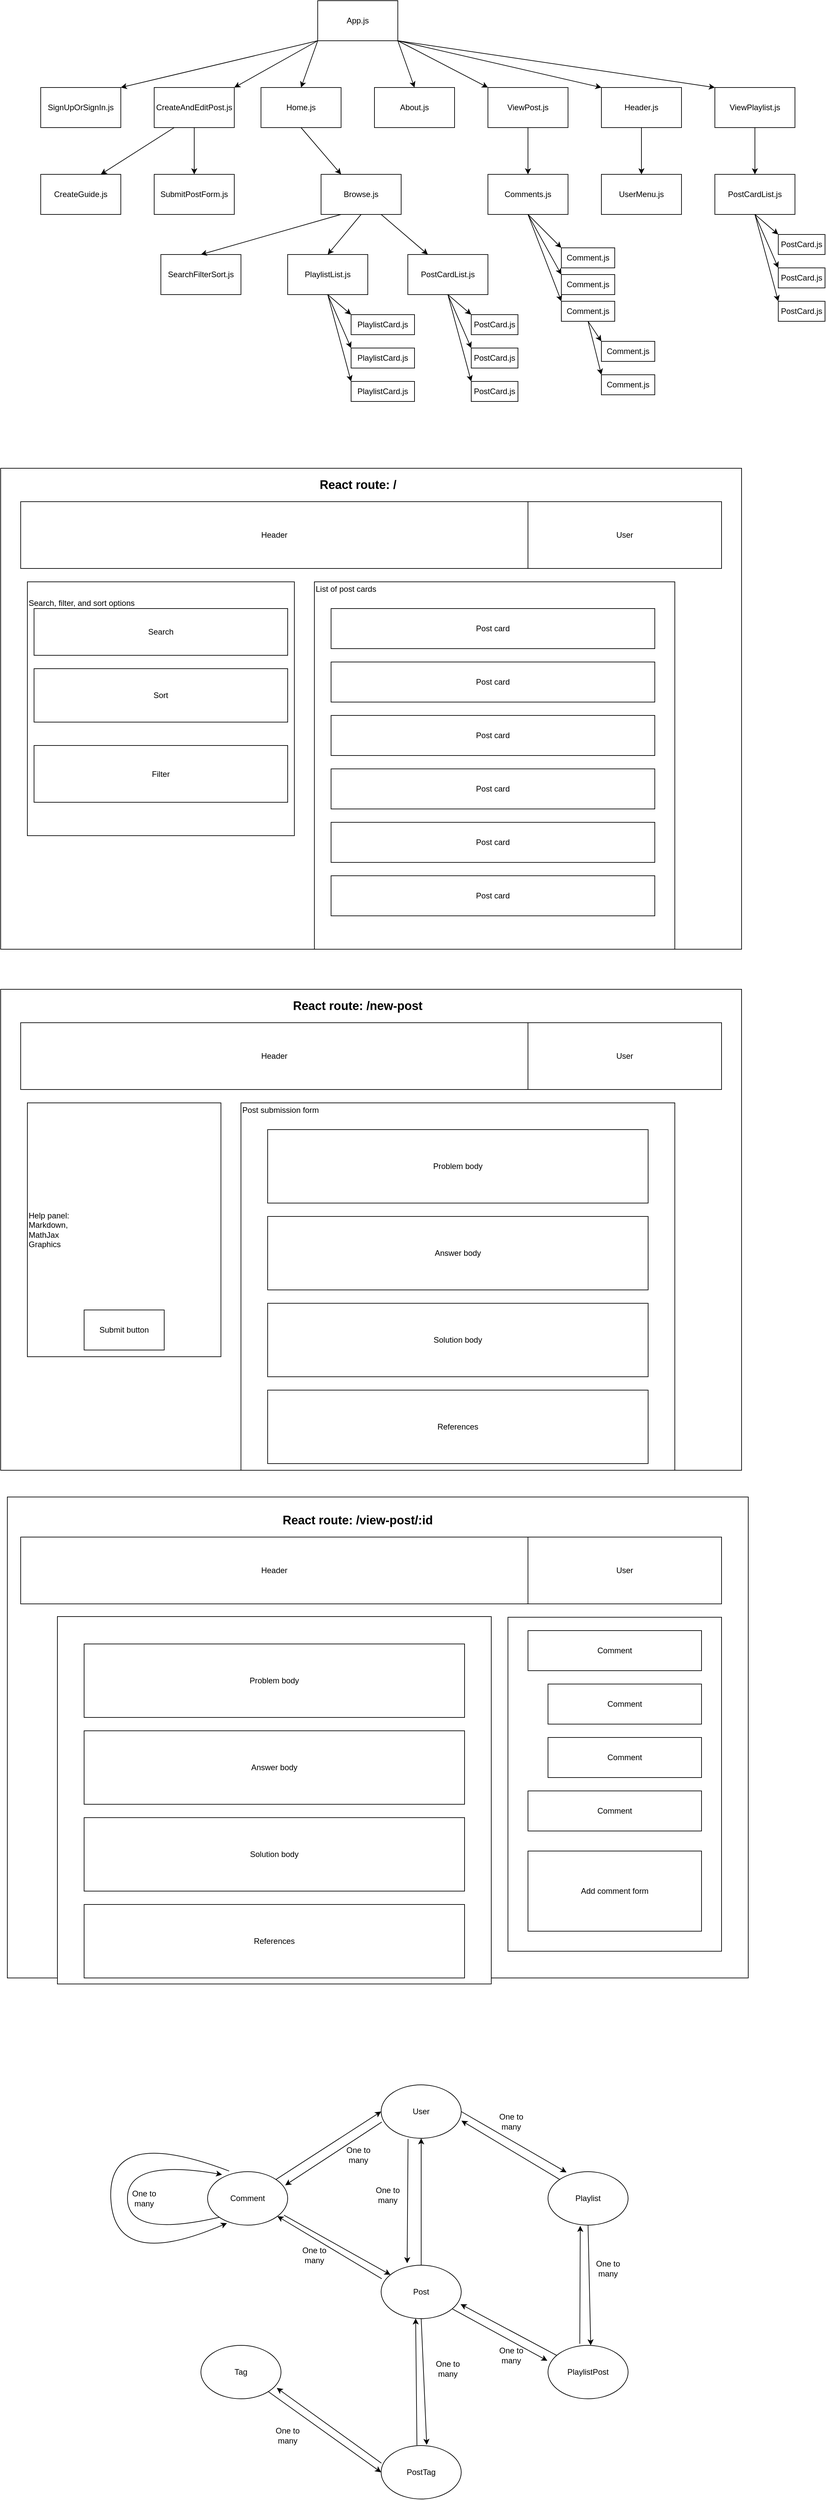 <mxfile version="23.0.2" type="github">
  <diagram name="Page-1" id="hKuly2Bz2IKXPWWTgTds">
    <mxGraphModel dx="2071" dy="759" grid="1" gridSize="10" guides="1" tooltips="1" connect="1" arrows="1" fold="1" page="1" pageScale="1" pageWidth="850" pageHeight="1100" math="0" shadow="0">
      <root>
        <mxCell id="0" />
        <mxCell id="1" parent="0" />
        <mxCell id="SFf2Btg46Zuehb72WBfB-1" value="App.js" style="rounded=0;whiteSpace=wrap;html=1;" parent="1" vertex="1">
          <mxGeometry x="365" width="120" height="60" as="geometry" />
        </mxCell>
        <mxCell id="SFf2Btg46Zuehb72WBfB-2" value="Home.js" style="rounded=0;whiteSpace=wrap;html=1;" parent="1" vertex="1">
          <mxGeometry x="280" y="130" width="120" height="60" as="geometry" />
        </mxCell>
        <mxCell id="SFf2Btg46Zuehb72WBfB-3" value="About.js" style="rounded=0;whiteSpace=wrap;html=1;" parent="1" vertex="1">
          <mxGeometry x="450" y="130" width="120" height="60" as="geometry" />
        </mxCell>
        <mxCell id="SFf2Btg46Zuehb72WBfB-4" value="SignUpOrSignIn.js" style="rounded=0;whiteSpace=wrap;html=1;" parent="1" vertex="1">
          <mxGeometry x="-50" y="130" width="120" height="60" as="geometry" />
        </mxCell>
        <mxCell id="SFf2Btg46Zuehb72WBfB-6" value="Header.js" style="rounded=0;whiteSpace=wrap;html=1;" parent="1" vertex="1">
          <mxGeometry x="790" y="130" width="120" height="60" as="geometry" />
        </mxCell>
        <mxCell id="SFf2Btg46Zuehb72WBfB-7" value="UserMenu.js" style="rounded=0;whiteSpace=wrap;html=1;" parent="1" vertex="1">
          <mxGeometry x="790" y="260" width="120" height="60" as="geometry" />
        </mxCell>
        <mxCell id="SFf2Btg46Zuehb72WBfB-9" value="" style="rounded=0;whiteSpace=wrap;html=1;" parent="1" vertex="1">
          <mxGeometry x="-110" y="700" width="1110" height="720" as="geometry" />
        </mxCell>
        <mxCell id="SFf2Btg46Zuehb72WBfB-10" value="Header" style="rounded=0;whiteSpace=wrap;html=1;" parent="1" vertex="1">
          <mxGeometry x="-80" y="750" width="760" height="100" as="geometry" />
        </mxCell>
        <mxCell id="SFf2Btg46Zuehb72WBfB-11" value="User" style="rounded=0;whiteSpace=wrap;html=1;" parent="1" vertex="1">
          <mxGeometry x="680" y="750" width="290" height="100" as="geometry" />
        </mxCell>
        <mxCell id="SFf2Btg46Zuehb72WBfB-12" value="Search, filter, and sort options&lt;br&gt;&lt;br&gt;&lt;br&gt;&lt;br&gt;&lt;br&gt;&lt;br&gt;&lt;br&gt;&lt;br&gt;&lt;br&gt;&lt;br&gt;&lt;br&gt;&lt;br&gt;&lt;br&gt;&lt;br&gt;&lt;br&gt;&lt;br&gt;&lt;br&gt;&lt;br&gt;&lt;br&gt;&lt;br&gt;&lt;br&gt;&lt;br&gt;&lt;br&gt;" style="rounded=0;whiteSpace=wrap;html=1;align=left;" parent="1" vertex="1">
          <mxGeometry x="-70" y="870" width="400" height="380" as="geometry" />
        </mxCell>
        <mxCell id="SFf2Btg46Zuehb72WBfB-13" value="SearchFilterSort.js" style="rounded=0;whiteSpace=wrap;html=1;" parent="1" vertex="1">
          <mxGeometry x="130" y="380" width="120" height="60" as="geometry" />
        </mxCell>
        <mxCell id="SFf2Btg46Zuehb72WBfB-14" value="CreateAndEditPost.js" style="rounded=0;whiteSpace=wrap;html=1;" parent="1" vertex="1">
          <mxGeometry x="120" y="130" width="120" height="60" as="geometry" />
        </mxCell>
        <mxCell id="SFf2Btg46Zuehb72WBfB-15" value="PostCard.js" style="rounded=0;whiteSpace=wrap;html=1;" parent="1" vertex="1">
          <mxGeometry x="595" y="470" width="70" height="30" as="geometry" />
        </mxCell>
        <mxCell id="SFf2Btg46Zuehb72WBfB-17" value="&lt;p&gt;List of post cards&lt;/p&gt;&lt;p&gt;&lt;br&gt;&lt;/p&gt;&lt;p&gt;&lt;br&gt;&lt;/p&gt;&lt;p&gt;&lt;br&gt;&lt;/p&gt;&lt;p&gt;&lt;br&gt;&lt;/p&gt;&lt;p&gt;&lt;br&gt;&lt;/p&gt;&lt;p&gt;&lt;br&gt;&lt;/p&gt;&lt;p&gt;&lt;br&gt;&lt;/p&gt;&lt;p&gt;&lt;br&gt;&lt;/p&gt;&lt;p&gt;&lt;br&gt;&lt;/p&gt;&lt;p&gt;&lt;br&gt;&lt;/p&gt;&lt;p&gt;&lt;br&gt;&lt;/p&gt;&lt;p&gt;&lt;br&gt;&lt;/p&gt;&lt;p&gt;&lt;br&gt;&lt;/p&gt;&lt;p&gt;&lt;br&gt;&lt;/p&gt;&lt;p&gt;&lt;br&gt;&lt;/p&gt;&lt;p&gt;&lt;br&gt;&lt;/p&gt;&lt;p&gt;&lt;br&gt;&lt;/p&gt;&lt;p&gt;&lt;br&gt;&lt;/p&gt;&lt;p&gt;&lt;br&gt;&lt;/p&gt;&lt;p&gt;&lt;br&gt;&lt;/p&gt;" style="rounded=0;whiteSpace=wrap;html=1;align=left;" parent="1" vertex="1">
          <mxGeometry x="360" y="870" width="540" height="550" as="geometry" />
        </mxCell>
        <mxCell id="SFf2Btg46Zuehb72WBfB-20" value="Search" style="rounded=0;whiteSpace=wrap;html=1;" parent="1" vertex="1">
          <mxGeometry x="-60" y="910" width="380" height="70" as="geometry" />
        </mxCell>
        <mxCell id="SFf2Btg46Zuehb72WBfB-21" value="Sort" style="rounded=0;whiteSpace=wrap;html=1;" parent="1" vertex="1">
          <mxGeometry x="-60" y="1000" width="380" height="80" as="geometry" />
        </mxCell>
        <mxCell id="SFf2Btg46Zuehb72WBfB-22" value="Filter" style="rounded=0;whiteSpace=wrap;html=1;" parent="1" vertex="1">
          <mxGeometry x="-60" y="1115" width="380" height="85" as="geometry" />
        </mxCell>
        <mxCell id="SFf2Btg46Zuehb72WBfB-23" value="Post card" style="rounded=0;whiteSpace=wrap;html=1;" parent="1" vertex="1">
          <mxGeometry x="385" y="910" width="485" height="60" as="geometry" />
        </mxCell>
        <mxCell id="SFf2Btg46Zuehb72WBfB-24" value="Post card" style="rounded=0;whiteSpace=wrap;html=1;" parent="1" vertex="1">
          <mxGeometry x="385" y="990" width="485" height="60" as="geometry" />
        </mxCell>
        <mxCell id="SFf2Btg46Zuehb72WBfB-25" value="Post card" style="rounded=0;whiteSpace=wrap;html=1;" parent="1" vertex="1">
          <mxGeometry x="385" y="1070" width="485" height="60" as="geometry" />
        </mxCell>
        <mxCell id="SFf2Btg46Zuehb72WBfB-26" value="Post card" style="rounded=0;whiteSpace=wrap;html=1;" parent="1" vertex="1">
          <mxGeometry x="385" y="1150" width="485" height="60" as="geometry" />
        </mxCell>
        <mxCell id="SFf2Btg46Zuehb72WBfB-27" value="Post card" style="rounded=0;whiteSpace=wrap;html=1;" parent="1" vertex="1">
          <mxGeometry x="385" y="1230" width="485" height="60" as="geometry" />
        </mxCell>
        <mxCell id="SFf2Btg46Zuehb72WBfB-28" value="Post card" style="rounded=0;whiteSpace=wrap;html=1;" parent="1" vertex="1">
          <mxGeometry x="385" y="1310" width="485" height="60" as="geometry" />
        </mxCell>
        <mxCell id="SFf2Btg46Zuehb72WBfB-29" value="&lt;h2&gt;React route: /&lt;/h2&gt;" style="text;html=1;strokeColor=none;fillColor=none;align=center;verticalAlign=middle;whiteSpace=wrap;rounded=0;" parent="1" vertex="1">
          <mxGeometry x="333" y="710" width="185" height="30" as="geometry" />
        </mxCell>
        <mxCell id="SFf2Btg46Zuehb72WBfB-30" value="" style="rounded=0;whiteSpace=wrap;html=1;" parent="1" vertex="1">
          <mxGeometry x="-110" y="1480" width="1110" height="720" as="geometry" />
        </mxCell>
        <mxCell id="SFf2Btg46Zuehb72WBfB-31" value="Header" style="rounded=0;whiteSpace=wrap;html=1;" parent="1" vertex="1">
          <mxGeometry x="-80" y="1530" width="760" height="100" as="geometry" />
        </mxCell>
        <mxCell id="SFf2Btg46Zuehb72WBfB-32" value="User" style="rounded=0;whiteSpace=wrap;html=1;" parent="1" vertex="1">
          <mxGeometry x="680" y="1530" width="290" height="100" as="geometry" />
        </mxCell>
        <mxCell id="SFf2Btg46Zuehb72WBfB-33" value="Help panel:&lt;br&gt;Markdown,&lt;br&gt;MathJax&lt;br&gt;Graphics" style="rounded=0;whiteSpace=wrap;html=1;align=left;" parent="1" vertex="1">
          <mxGeometry x="-70" y="1650" width="290" height="380" as="geometry" />
        </mxCell>
        <mxCell id="SFf2Btg46Zuehb72WBfB-34" value="&lt;p&gt;Post submission form&lt;/p&gt;&lt;p&gt;&lt;br&gt;&lt;/p&gt;&lt;p&gt;&lt;br&gt;&lt;/p&gt;&lt;p&gt;&lt;br&gt;&lt;/p&gt;&lt;p&gt;&lt;br&gt;&lt;/p&gt;&lt;p&gt;&lt;br&gt;&lt;/p&gt;&lt;p&gt;&lt;br&gt;&lt;/p&gt;&lt;p&gt;&lt;br&gt;&lt;/p&gt;&lt;p&gt;&lt;br&gt;&lt;/p&gt;&lt;p&gt;&lt;br&gt;&lt;/p&gt;&lt;p&gt;&lt;br&gt;&lt;/p&gt;&lt;p&gt;&lt;br&gt;&lt;/p&gt;&lt;p&gt;&lt;br&gt;&lt;/p&gt;&lt;p&gt;&lt;br&gt;&lt;/p&gt;&lt;p&gt;&lt;br&gt;&lt;/p&gt;&lt;p&gt;&lt;br&gt;&lt;/p&gt;&lt;p&gt;&lt;br&gt;&lt;/p&gt;&lt;p&gt;&lt;br&gt;&lt;/p&gt;&lt;p&gt;&lt;br&gt;&lt;/p&gt;&lt;p&gt;&lt;br&gt;&lt;/p&gt;&lt;p&gt;&lt;br&gt;&lt;/p&gt;" style="rounded=0;whiteSpace=wrap;html=1;align=left;" parent="1" vertex="1">
          <mxGeometry x="250" y="1650" width="650" height="550" as="geometry" />
        </mxCell>
        <mxCell id="SFf2Btg46Zuehb72WBfB-38" value="Problem body" style="rounded=0;whiteSpace=wrap;html=1;" parent="1" vertex="1">
          <mxGeometry x="290" y="1690" width="570" height="110" as="geometry" />
        </mxCell>
        <mxCell id="SFf2Btg46Zuehb72WBfB-39" value="Answer body" style="rounded=0;whiteSpace=wrap;html=1;" parent="1" vertex="1">
          <mxGeometry x="290" y="1820" width="570" height="110" as="geometry" />
        </mxCell>
        <mxCell id="SFf2Btg46Zuehb72WBfB-40" value="Solution body" style="rounded=0;whiteSpace=wrap;html=1;" parent="1" vertex="1">
          <mxGeometry x="290" y="1950" width="570" height="110" as="geometry" />
        </mxCell>
        <mxCell id="SFf2Btg46Zuehb72WBfB-41" value="References" style="rounded=0;whiteSpace=wrap;html=1;" parent="1" vertex="1">
          <mxGeometry x="290" y="2080" width="570" height="110" as="geometry" />
        </mxCell>
        <mxCell id="SFf2Btg46Zuehb72WBfB-44" value="&lt;h2&gt;React route: /new-post&lt;/h2&gt;" style="text;html=1;strokeColor=none;fillColor=none;align=center;verticalAlign=middle;whiteSpace=wrap;rounded=0;" parent="1" vertex="1">
          <mxGeometry x="15" y="1490" width="820" height="30" as="geometry" />
        </mxCell>
        <mxCell id="SFf2Btg46Zuehb72WBfB-45" value="Submit button" style="rounded=0;whiteSpace=wrap;html=1;" parent="1" vertex="1">
          <mxGeometry x="15" y="1960" width="120" height="60" as="geometry" />
        </mxCell>
        <mxCell id="SFf2Btg46Zuehb72WBfB-46" value="" style="rounded=0;whiteSpace=wrap;html=1;" parent="1" vertex="1">
          <mxGeometry x="-100" y="2240" width="1110" height="720" as="geometry" />
        </mxCell>
        <mxCell id="SFf2Btg46Zuehb72WBfB-47" value="Header" style="rounded=0;whiteSpace=wrap;html=1;" parent="1" vertex="1">
          <mxGeometry x="-80" y="2300" width="760" height="100" as="geometry" />
        </mxCell>
        <mxCell id="SFf2Btg46Zuehb72WBfB-48" value="User" style="rounded=0;whiteSpace=wrap;html=1;" parent="1" vertex="1">
          <mxGeometry x="680" y="2300" width="290" height="100" as="geometry" />
        </mxCell>
        <mxCell id="SFf2Btg46Zuehb72WBfB-50" value="&lt;p&gt;&lt;br&gt;&lt;/p&gt;" style="rounded=0;whiteSpace=wrap;html=1;align=left;" parent="1" vertex="1">
          <mxGeometry x="-25" y="2419" width="650" height="550" as="geometry" />
        </mxCell>
        <mxCell id="SFf2Btg46Zuehb72WBfB-51" value="Problem body" style="rounded=0;whiteSpace=wrap;html=1;" parent="1" vertex="1">
          <mxGeometry x="15" y="2460" width="570" height="110" as="geometry" />
        </mxCell>
        <mxCell id="SFf2Btg46Zuehb72WBfB-52" value="Answer body" style="rounded=0;whiteSpace=wrap;html=1;" parent="1" vertex="1">
          <mxGeometry x="15" y="2590" width="570" height="110" as="geometry" />
        </mxCell>
        <mxCell id="SFf2Btg46Zuehb72WBfB-53" value="Solution body" style="rounded=0;whiteSpace=wrap;html=1;" parent="1" vertex="1">
          <mxGeometry x="15" y="2720" width="570" height="110" as="geometry" />
        </mxCell>
        <mxCell id="SFf2Btg46Zuehb72WBfB-54" value="References" style="rounded=0;whiteSpace=wrap;html=1;" parent="1" vertex="1">
          <mxGeometry x="15" y="2850" width="570" height="110" as="geometry" />
        </mxCell>
        <mxCell id="SFf2Btg46Zuehb72WBfB-55" value="&lt;h2&gt;React route: /view-post/:id&lt;/h2&gt;" style="text;html=1;strokeColor=none;fillColor=none;align=center;verticalAlign=middle;whiteSpace=wrap;rounded=0;" parent="1" vertex="1">
          <mxGeometry x="15" y="2260" width="820" height="30" as="geometry" />
        </mxCell>
        <mxCell id="SFf2Btg46Zuehb72WBfB-57" value="" style="rounded=0;whiteSpace=wrap;html=1;" parent="1" vertex="1">
          <mxGeometry x="650" y="2420" width="320" height="500" as="geometry" />
        </mxCell>
        <mxCell id="SFf2Btg46Zuehb72WBfB-58" value="Comment" style="rounded=0;whiteSpace=wrap;html=1;" parent="1" vertex="1">
          <mxGeometry x="680" y="2440" width="260" height="60" as="geometry" />
        </mxCell>
        <mxCell id="SFf2Btg46Zuehb72WBfB-59" value="Comment" style="rounded=0;whiteSpace=wrap;html=1;" parent="1" vertex="1">
          <mxGeometry x="710" y="2520" width="230" height="60" as="geometry" />
        </mxCell>
        <mxCell id="SFf2Btg46Zuehb72WBfB-60" value="Comment" style="rounded=0;whiteSpace=wrap;html=1;" parent="1" vertex="1">
          <mxGeometry x="680" y="2680" width="260" height="60" as="geometry" />
        </mxCell>
        <mxCell id="SFf2Btg46Zuehb72WBfB-61" value="Comment" style="rounded=0;whiteSpace=wrap;html=1;" parent="1" vertex="1">
          <mxGeometry x="710" y="2600" width="230" height="60" as="geometry" />
        </mxCell>
        <mxCell id="SFf2Btg46Zuehb72WBfB-62" value="Add comment form" style="rounded=0;whiteSpace=wrap;html=1;" parent="1" vertex="1">
          <mxGeometry x="680" y="2770" width="260" height="120" as="geometry" />
        </mxCell>
        <mxCell id="SFf2Btg46Zuehb72WBfB-63" value="Browse.js" style="rounded=0;whiteSpace=wrap;html=1;" parent="1" vertex="1">
          <mxGeometry x="370" y="260" width="120" height="60" as="geometry" />
        </mxCell>
        <mxCell id="SFf2Btg46Zuehb72WBfB-65" value="ViewPost.js" style="rounded=0;whiteSpace=wrap;html=1;" parent="1" vertex="1">
          <mxGeometry x="620" y="130" width="120" height="60" as="geometry" />
        </mxCell>
        <mxCell id="SFf2Btg46Zuehb72WBfB-66" value="CreateGuide.js" style="rounded=0;whiteSpace=wrap;html=1;" parent="1" vertex="1">
          <mxGeometry x="-50" y="260" width="120" height="60" as="geometry" />
        </mxCell>
        <mxCell id="SFf2Btg46Zuehb72WBfB-67" value="SubmitPostForm.js" style="rounded=0;whiteSpace=wrap;html=1;" parent="1" vertex="1">
          <mxGeometry x="120" y="260" width="120" height="60" as="geometry" />
        </mxCell>
        <mxCell id="SFf2Btg46Zuehb72WBfB-68" value="PostCardList.js" style="rounded=0;whiteSpace=wrap;html=1;" parent="1" vertex="1">
          <mxGeometry x="500" y="380" width="120" height="60" as="geometry" />
        </mxCell>
        <mxCell id="SFf2Btg46Zuehb72WBfB-69" value="Comments.js" style="rounded=0;whiteSpace=wrap;html=1;" parent="1" vertex="1">
          <mxGeometry x="620" y="260" width="120" height="60" as="geometry" />
        </mxCell>
        <mxCell id="SFf2Btg46Zuehb72WBfB-70" value="Comment.js" style="rounded=0;whiteSpace=wrap;html=1;" parent="1" vertex="1">
          <mxGeometry x="730" y="370" width="80" height="30" as="geometry" />
        </mxCell>
        <mxCell id="SFf2Btg46Zuehb72WBfB-71" value="Comment.js" style="rounded=0;whiteSpace=wrap;html=1;" parent="1" vertex="1">
          <mxGeometry x="730" y="410" width="80" height="30" as="geometry" />
        </mxCell>
        <mxCell id="SFf2Btg46Zuehb72WBfB-72" value="Comment.js" style="rounded=0;whiteSpace=wrap;html=1;" parent="1" vertex="1">
          <mxGeometry x="730" y="450" width="80" height="30" as="geometry" />
        </mxCell>
        <mxCell id="SFf2Btg46Zuehb72WBfB-73" value="PostCard.js" style="rounded=0;whiteSpace=wrap;html=1;" parent="1" vertex="1">
          <mxGeometry x="595" y="520" width="70" height="30" as="geometry" />
        </mxCell>
        <mxCell id="SFf2Btg46Zuehb72WBfB-74" value="PostCard.js" style="rounded=0;whiteSpace=wrap;html=1;" parent="1" vertex="1">
          <mxGeometry x="595" y="570" width="70" height="30" as="geometry" />
        </mxCell>
        <mxCell id="SFf2Btg46Zuehb72WBfB-75" value="" style="endArrow=classic;html=1;rounded=0;entryX=1;entryY=0;entryDx=0;entryDy=0;exitX=0;exitY=1;exitDx=0;exitDy=0;" parent="1" source="SFf2Btg46Zuehb72WBfB-1" target="SFf2Btg46Zuehb72WBfB-4" edge="1">
          <mxGeometry width="50" height="50" relative="1" as="geometry">
            <mxPoint x="500" y="380" as="sourcePoint" />
            <mxPoint x="550" y="330" as="targetPoint" />
          </mxGeometry>
        </mxCell>
        <mxCell id="SFf2Btg46Zuehb72WBfB-76" value="" style="endArrow=classic;html=1;rounded=0;entryX=1;entryY=0;entryDx=0;entryDy=0;exitX=0;exitY=1;exitDx=0;exitDy=0;" parent="1" source="SFf2Btg46Zuehb72WBfB-1" target="SFf2Btg46Zuehb72WBfB-14" edge="1">
          <mxGeometry width="50" height="50" relative="1" as="geometry">
            <mxPoint x="375" y="70" as="sourcePoint" />
            <mxPoint x="80" y="140" as="targetPoint" />
          </mxGeometry>
        </mxCell>
        <mxCell id="SFf2Btg46Zuehb72WBfB-77" value="" style="endArrow=classic;html=1;rounded=0;entryX=0.5;entryY=0;entryDx=0;entryDy=0;exitX=0;exitY=1;exitDx=0;exitDy=0;" parent="1" source="SFf2Btg46Zuehb72WBfB-1" target="SFf2Btg46Zuehb72WBfB-2" edge="1">
          <mxGeometry width="50" height="50" relative="1" as="geometry">
            <mxPoint x="320" y="50" as="sourcePoint" />
            <mxPoint x="250" y="140" as="targetPoint" />
          </mxGeometry>
        </mxCell>
        <mxCell id="SFf2Btg46Zuehb72WBfB-78" value="" style="endArrow=classic;html=1;rounded=0;entryX=0.5;entryY=0;entryDx=0;entryDy=0;exitX=1;exitY=1;exitDx=0;exitDy=0;" parent="1" source="SFf2Btg46Zuehb72WBfB-1" target="SFf2Btg46Zuehb72WBfB-3" edge="1">
          <mxGeometry width="50" height="50" relative="1" as="geometry">
            <mxPoint x="375" y="70" as="sourcePoint" />
            <mxPoint x="350" y="140" as="targetPoint" />
          </mxGeometry>
        </mxCell>
        <mxCell id="SFf2Btg46Zuehb72WBfB-79" value="" style="endArrow=classic;html=1;rounded=0;entryX=0;entryY=0;entryDx=0;entryDy=0;exitX=1;exitY=1;exitDx=0;exitDy=0;" parent="1" source="SFf2Btg46Zuehb72WBfB-1" target="SFf2Btg46Zuehb72WBfB-65" edge="1">
          <mxGeometry width="50" height="50" relative="1" as="geometry">
            <mxPoint x="495" y="70" as="sourcePoint" />
            <mxPoint x="520" y="140" as="targetPoint" />
          </mxGeometry>
        </mxCell>
        <mxCell id="SFf2Btg46Zuehb72WBfB-80" value="" style="endArrow=classic;html=1;rounded=0;exitX=1;exitY=1;exitDx=0;exitDy=0;entryX=0;entryY=0;entryDx=0;entryDy=0;" parent="1" source="SFf2Btg46Zuehb72WBfB-1" target="SFf2Btg46Zuehb72WBfB-6" edge="1">
          <mxGeometry width="50" height="50" relative="1" as="geometry">
            <mxPoint x="500" y="380" as="sourcePoint" />
            <mxPoint x="550" y="330" as="targetPoint" />
          </mxGeometry>
        </mxCell>
        <mxCell id="SFf2Btg46Zuehb72WBfB-81" value="" style="endArrow=classic;html=1;rounded=0;exitX=0.25;exitY=1;exitDx=0;exitDy=0;entryX=0.75;entryY=0;entryDx=0;entryDy=0;" parent="1" source="SFf2Btg46Zuehb72WBfB-14" target="SFf2Btg46Zuehb72WBfB-66" edge="1">
          <mxGeometry width="50" height="50" relative="1" as="geometry">
            <mxPoint x="500" y="380" as="sourcePoint" />
            <mxPoint x="550" y="330" as="targetPoint" />
          </mxGeometry>
        </mxCell>
        <mxCell id="SFf2Btg46Zuehb72WBfB-82" value="" style="endArrow=classic;html=1;rounded=0;exitX=0.5;exitY=1;exitDx=0;exitDy=0;entryX=0.5;entryY=0;entryDx=0;entryDy=0;" parent="1" source="SFf2Btg46Zuehb72WBfB-14" target="SFf2Btg46Zuehb72WBfB-67" edge="1">
          <mxGeometry width="50" height="50" relative="1" as="geometry">
            <mxPoint x="160" y="200" as="sourcePoint" />
            <mxPoint x="50" y="270" as="targetPoint" />
          </mxGeometry>
        </mxCell>
        <mxCell id="SFf2Btg46Zuehb72WBfB-83" value="" style="endArrow=classic;html=1;rounded=0;exitX=0.5;exitY=1;exitDx=0;exitDy=0;entryX=0.25;entryY=0;entryDx=0;entryDy=0;" parent="1" source="SFf2Btg46Zuehb72WBfB-2" target="SFf2Btg46Zuehb72WBfB-63" edge="1">
          <mxGeometry width="50" height="50" relative="1" as="geometry">
            <mxPoint x="500" y="380" as="sourcePoint" />
            <mxPoint x="550" y="330" as="targetPoint" />
          </mxGeometry>
        </mxCell>
        <mxCell id="SFf2Btg46Zuehb72WBfB-84" value="" style="endArrow=classic;html=1;rounded=0;exitX=0.5;exitY=1;exitDx=0;exitDy=0;entryX=0.5;entryY=0;entryDx=0;entryDy=0;" parent="1" source="SFf2Btg46Zuehb72WBfB-65" target="SFf2Btg46Zuehb72WBfB-69" edge="1">
          <mxGeometry width="50" height="50" relative="1" as="geometry">
            <mxPoint x="350" y="200" as="sourcePoint" />
            <mxPoint x="410" y="270" as="targetPoint" />
          </mxGeometry>
        </mxCell>
        <mxCell id="SFf2Btg46Zuehb72WBfB-86" value="" style="endArrow=classic;html=1;rounded=0;exitX=0.5;exitY=1;exitDx=0;exitDy=0;entryX=0;entryY=0;entryDx=0;entryDy=0;" parent="1" source="SFf2Btg46Zuehb72WBfB-69" target="SFf2Btg46Zuehb72WBfB-70" edge="1">
          <mxGeometry width="50" height="50" relative="1" as="geometry">
            <mxPoint x="500" y="380" as="sourcePoint" />
            <mxPoint x="550" y="330" as="targetPoint" />
          </mxGeometry>
        </mxCell>
        <mxCell id="SFf2Btg46Zuehb72WBfB-87" value="" style="endArrow=classic;html=1;rounded=0;exitX=0.5;exitY=1;exitDx=0;exitDy=0;entryX=0;entryY=0;entryDx=0;entryDy=0;" parent="1" source="SFf2Btg46Zuehb72WBfB-69" target="SFf2Btg46Zuehb72WBfB-71" edge="1">
          <mxGeometry width="50" height="50" relative="1" as="geometry">
            <mxPoint x="690" y="330" as="sourcePoint" />
            <mxPoint x="670" y="390" as="targetPoint" />
          </mxGeometry>
        </mxCell>
        <mxCell id="SFf2Btg46Zuehb72WBfB-88" value="" style="endArrow=classic;html=1;rounded=0;exitX=0.5;exitY=1;exitDx=0;exitDy=0;entryX=0;entryY=0;entryDx=0;entryDy=0;" parent="1" source="SFf2Btg46Zuehb72WBfB-69" target="SFf2Btg46Zuehb72WBfB-72" edge="1">
          <mxGeometry width="50" height="50" relative="1" as="geometry">
            <mxPoint x="690" y="330" as="sourcePoint" />
            <mxPoint x="740" y="420" as="targetPoint" />
          </mxGeometry>
        </mxCell>
        <mxCell id="SFf2Btg46Zuehb72WBfB-89" value="" style="endArrow=classic;html=1;rounded=0;entryX=0.5;entryY=0;entryDx=0;entryDy=0;exitX=0.25;exitY=1;exitDx=0;exitDy=0;" parent="1" source="SFf2Btg46Zuehb72WBfB-63" target="SFf2Btg46Zuehb72WBfB-13" edge="1">
          <mxGeometry width="50" height="50" relative="1" as="geometry">
            <mxPoint x="500" y="380" as="sourcePoint" />
            <mxPoint x="550" y="330" as="targetPoint" />
          </mxGeometry>
        </mxCell>
        <mxCell id="SFf2Btg46Zuehb72WBfB-90" value="" style="endArrow=classic;html=1;rounded=0;exitX=0.75;exitY=1;exitDx=0;exitDy=0;entryX=0.25;entryY=0;entryDx=0;entryDy=0;" parent="1" source="SFf2Btg46Zuehb72WBfB-63" target="SFf2Btg46Zuehb72WBfB-68" edge="1">
          <mxGeometry width="50" height="50" relative="1" as="geometry">
            <mxPoint x="500" y="380" as="sourcePoint" />
            <mxPoint x="550" y="330" as="targetPoint" />
          </mxGeometry>
        </mxCell>
        <mxCell id="SFf2Btg46Zuehb72WBfB-91" value="" style="endArrow=classic;html=1;rounded=0;entryX=0;entryY=0;entryDx=0;entryDy=0;exitX=0.5;exitY=1;exitDx=0;exitDy=0;" parent="1" source="SFf2Btg46Zuehb72WBfB-68" target="SFf2Btg46Zuehb72WBfB-73" edge="1">
          <mxGeometry width="50" height="50" relative="1" as="geometry">
            <mxPoint x="450" y="540" as="sourcePoint" />
            <mxPoint x="625" y="500" as="targetPoint" />
          </mxGeometry>
        </mxCell>
        <mxCell id="SFf2Btg46Zuehb72WBfB-93" value="" style="endArrow=classic;html=1;rounded=0;entryX=0;entryY=0;entryDx=0;entryDy=0;exitX=0.5;exitY=1;exitDx=0;exitDy=0;" parent="1" source="SFf2Btg46Zuehb72WBfB-68" target="SFf2Btg46Zuehb72WBfB-15" edge="1">
          <mxGeometry width="50" height="50" relative="1" as="geometry">
            <mxPoint x="460" y="510" as="sourcePoint" />
            <mxPoint x="605" y="530" as="targetPoint" />
          </mxGeometry>
        </mxCell>
        <mxCell id="SFf2Btg46Zuehb72WBfB-94" value="" style="endArrow=classic;html=1;rounded=0;entryX=0;entryY=0;entryDx=0;entryDy=0;exitX=0.5;exitY=1;exitDx=0;exitDy=0;" parent="1" source="SFf2Btg46Zuehb72WBfB-68" target="SFf2Btg46Zuehb72WBfB-74" edge="1">
          <mxGeometry width="50" height="50" relative="1" as="geometry">
            <mxPoint x="470" y="510" as="sourcePoint" />
            <mxPoint x="605" y="530" as="targetPoint" />
          </mxGeometry>
        </mxCell>
        <mxCell id="SFf2Btg46Zuehb72WBfB-95" value="Comment.js" style="rounded=0;whiteSpace=wrap;html=1;" parent="1" vertex="1">
          <mxGeometry x="790" y="510" width="80" height="30" as="geometry" />
        </mxCell>
        <mxCell id="SFf2Btg46Zuehb72WBfB-96" value="Comment.js" style="rounded=0;whiteSpace=wrap;html=1;" parent="1" vertex="1">
          <mxGeometry x="790" y="560" width="80" height="30" as="geometry" />
        </mxCell>
        <mxCell id="SFf2Btg46Zuehb72WBfB-97" value="" style="endArrow=classic;html=1;rounded=0;exitX=0.5;exitY=1;exitDx=0;exitDy=0;entryX=0;entryY=0;entryDx=0;entryDy=0;" parent="1" source="SFf2Btg46Zuehb72WBfB-72" target="SFf2Btg46Zuehb72WBfB-95" edge="1">
          <mxGeometry width="50" height="50" relative="1" as="geometry">
            <mxPoint x="500" y="380" as="sourcePoint" />
            <mxPoint x="550" y="330" as="targetPoint" />
          </mxGeometry>
        </mxCell>
        <mxCell id="SFf2Btg46Zuehb72WBfB-98" value="" style="endArrow=classic;html=1;rounded=0;entryX=0;entryY=0;entryDx=0;entryDy=0;exitX=0.5;exitY=1;exitDx=0;exitDy=0;" parent="1" source="SFf2Btg46Zuehb72WBfB-72" target="SFf2Btg46Zuehb72WBfB-96" edge="1">
          <mxGeometry width="50" height="50" relative="1" as="geometry">
            <mxPoint x="720" y="540" as="sourcePoint" />
            <mxPoint x="800" y="520" as="targetPoint" />
          </mxGeometry>
        </mxCell>
        <mxCell id="SFf2Btg46Zuehb72WBfB-99" value="" style="endArrow=classic;html=1;rounded=0;entryX=0.5;entryY=0;entryDx=0;entryDy=0;exitX=0.5;exitY=1;exitDx=0;exitDy=0;" parent="1" source="SFf2Btg46Zuehb72WBfB-6" target="SFf2Btg46Zuehb72WBfB-7" edge="1">
          <mxGeometry width="50" height="50" relative="1" as="geometry">
            <mxPoint x="780" y="490" as="sourcePoint" />
            <mxPoint x="800" y="570" as="targetPoint" />
          </mxGeometry>
        </mxCell>
        <mxCell id="SFf2Btg46Zuehb72WBfB-100" value="ViewPlaylist.js" style="rounded=0;whiteSpace=wrap;html=1;" parent="1" vertex="1">
          <mxGeometry x="960" y="130" width="120" height="60" as="geometry" />
        </mxCell>
        <mxCell id="SFf2Btg46Zuehb72WBfB-101" value="PostCard.js" style="rounded=0;whiteSpace=wrap;html=1;" parent="1" vertex="1">
          <mxGeometry x="1055" y="350" width="70" height="30" as="geometry" />
        </mxCell>
        <mxCell id="SFf2Btg46Zuehb72WBfB-102" value="PostCardList.js" style="rounded=0;whiteSpace=wrap;html=1;" parent="1" vertex="1">
          <mxGeometry x="960" y="260" width="120" height="60" as="geometry" />
        </mxCell>
        <mxCell id="SFf2Btg46Zuehb72WBfB-103" value="PostCard.js" style="rounded=0;whiteSpace=wrap;html=1;" parent="1" vertex="1">
          <mxGeometry x="1055" y="400" width="70" height="30" as="geometry" />
        </mxCell>
        <mxCell id="SFf2Btg46Zuehb72WBfB-104" value="PostCard.js" style="rounded=0;whiteSpace=wrap;html=1;" parent="1" vertex="1">
          <mxGeometry x="1055" y="450" width="70" height="30" as="geometry" />
        </mxCell>
        <mxCell id="SFf2Btg46Zuehb72WBfB-105" value="" style="endArrow=classic;html=1;rounded=0;entryX=0;entryY=0;entryDx=0;entryDy=0;exitX=0.5;exitY=1;exitDx=0;exitDy=0;" parent="1" source="SFf2Btg46Zuehb72WBfB-102" target="SFf2Btg46Zuehb72WBfB-103" edge="1">
          <mxGeometry width="50" height="50" relative="1" as="geometry">
            <mxPoint x="910" y="420" as="sourcePoint" />
            <mxPoint x="1085" y="380" as="targetPoint" />
          </mxGeometry>
        </mxCell>
        <mxCell id="SFf2Btg46Zuehb72WBfB-106" value="" style="endArrow=classic;html=1;rounded=0;entryX=0;entryY=0;entryDx=0;entryDy=0;exitX=0.5;exitY=1;exitDx=0;exitDy=0;" parent="1" source="SFf2Btg46Zuehb72WBfB-102" target="SFf2Btg46Zuehb72WBfB-101" edge="1">
          <mxGeometry width="50" height="50" relative="1" as="geometry">
            <mxPoint x="920" y="390" as="sourcePoint" />
            <mxPoint x="1065" y="410" as="targetPoint" />
          </mxGeometry>
        </mxCell>
        <mxCell id="SFf2Btg46Zuehb72WBfB-107" value="" style="endArrow=classic;html=1;rounded=0;entryX=0;entryY=0;entryDx=0;entryDy=0;exitX=0.5;exitY=1;exitDx=0;exitDy=0;" parent="1" source="SFf2Btg46Zuehb72WBfB-102" target="SFf2Btg46Zuehb72WBfB-104" edge="1">
          <mxGeometry width="50" height="50" relative="1" as="geometry">
            <mxPoint x="930" y="390" as="sourcePoint" />
            <mxPoint x="1065" y="410" as="targetPoint" />
          </mxGeometry>
        </mxCell>
        <mxCell id="SFf2Btg46Zuehb72WBfB-108" value="" style="endArrow=classic;html=1;rounded=0;entryX=0.5;entryY=0;entryDx=0;entryDy=0;exitX=0.5;exitY=1;exitDx=0;exitDy=0;" parent="1" source="SFf2Btg46Zuehb72WBfB-100" target="SFf2Btg46Zuehb72WBfB-102" edge="1">
          <mxGeometry width="50" height="50" relative="1" as="geometry">
            <mxPoint x="920" y="230" as="sourcePoint" />
            <mxPoint x="550" y="310" as="targetPoint" />
          </mxGeometry>
        </mxCell>
        <mxCell id="SFf2Btg46Zuehb72WBfB-109" value="" style="endArrow=classic;html=1;rounded=0;entryX=0;entryY=0;entryDx=0;entryDy=0;exitX=1;exitY=1;exitDx=0;exitDy=0;" parent="1" source="SFf2Btg46Zuehb72WBfB-1" target="SFf2Btg46Zuehb72WBfB-100" edge="1">
          <mxGeometry width="50" height="50" relative="1" as="geometry">
            <mxPoint x="1030" y="200" as="sourcePoint" />
            <mxPoint x="1030" y="270" as="targetPoint" />
          </mxGeometry>
        </mxCell>
        <mxCell id="SFf2Btg46Zuehb72WBfB-110" value="PlaylistList.js" style="rounded=0;whiteSpace=wrap;html=1;" parent="1" vertex="1">
          <mxGeometry x="320" y="380" width="120" height="60" as="geometry" />
        </mxCell>
        <mxCell id="SFf2Btg46Zuehb72WBfB-111" value="PlaylistCard.js" style="rounded=0;whiteSpace=wrap;html=1;" parent="1" vertex="1">
          <mxGeometry x="415" y="470" width="95" height="30" as="geometry" />
        </mxCell>
        <mxCell id="SFf2Btg46Zuehb72WBfB-112" value="PlaylistCard.js" style="rounded=0;whiteSpace=wrap;html=1;" parent="1" vertex="1">
          <mxGeometry x="415" y="520" width="95" height="30" as="geometry" />
        </mxCell>
        <mxCell id="SFf2Btg46Zuehb72WBfB-113" value="PlaylistCard.js" style="rounded=0;whiteSpace=wrap;html=1;" parent="1" vertex="1">
          <mxGeometry x="415" y="570" width="95" height="30" as="geometry" />
        </mxCell>
        <mxCell id="SFf2Btg46Zuehb72WBfB-114" value="" style="endArrow=classic;html=1;rounded=0;entryX=0;entryY=0;entryDx=0;entryDy=0;exitX=0.5;exitY=1;exitDx=0;exitDy=0;" parent="1" target="SFf2Btg46Zuehb72WBfB-112" edge="1">
          <mxGeometry width="50" height="50" relative="1" as="geometry">
            <mxPoint x="380" y="440" as="sourcePoint" />
            <mxPoint x="445" y="500" as="targetPoint" />
          </mxGeometry>
        </mxCell>
        <mxCell id="SFf2Btg46Zuehb72WBfB-115" value="" style="endArrow=classic;html=1;rounded=0;entryX=0;entryY=0;entryDx=0;entryDy=0;exitX=0.5;exitY=1;exitDx=0;exitDy=0;" parent="1" target="SFf2Btg46Zuehb72WBfB-111" edge="1">
          <mxGeometry width="50" height="50" relative="1" as="geometry">
            <mxPoint x="380" y="440" as="sourcePoint" />
            <mxPoint x="425" y="530" as="targetPoint" />
          </mxGeometry>
        </mxCell>
        <mxCell id="SFf2Btg46Zuehb72WBfB-116" value="" style="endArrow=classic;html=1;rounded=0;entryX=0;entryY=0;entryDx=0;entryDy=0;exitX=0.5;exitY=1;exitDx=0;exitDy=0;" parent="1" target="SFf2Btg46Zuehb72WBfB-113" edge="1">
          <mxGeometry width="50" height="50" relative="1" as="geometry">
            <mxPoint x="380" y="440" as="sourcePoint" />
            <mxPoint x="425" y="530" as="targetPoint" />
          </mxGeometry>
        </mxCell>
        <mxCell id="SFf2Btg46Zuehb72WBfB-117" value="" style="endArrow=classic;html=1;rounded=0;exitX=0.5;exitY=1;exitDx=0;exitDy=0;entryX=0.5;entryY=0;entryDx=0;entryDy=0;" parent="1" source="SFf2Btg46Zuehb72WBfB-63" target="SFf2Btg46Zuehb72WBfB-110" edge="1">
          <mxGeometry width="50" height="50" relative="1" as="geometry">
            <mxPoint x="500" y="360" as="sourcePoint" />
            <mxPoint x="550" y="310" as="targetPoint" />
          </mxGeometry>
        </mxCell>
        <mxCell id="AQNpCEezPJI_9NqC1QD4-1" value="User" style="ellipse;whiteSpace=wrap;html=1;" vertex="1" parent="1">
          <mxGeometry x="460" y="3120" width="120" height="80" as="geometry" />
        </mxCell>
        <mxCell id="AQNpCEezPJI_9NqC1QD4-2" value="Post" style="ellipse;whiteSpace=wrap;html=1;" vertex="1" parent="1">
          <mxGeometry x="460" y="3390" width="120" height="80" as="geometry" />
        </mxCell>
        <mxCell id="AQNpCEezPJI_9NqC1QD4-3" value="Comment" style="ellipse;whiteSpace=wrap;html=1;" vertex="1" parent="1">
          <mxGeometry x="200" y="3250" width="120" height="80" as="geometry" />
        </mxCell>
        <mxCell id="AQNpCEezPJI_9NqC1QD4-4" value="Playlist" style="ellipse;whiteSpace=wrap;html=1;" vertex="1" parent="1">
          <mxGeometry x="710" y="3250" width="120" height="80" as="geometry" />
        </mxCell>
        <mxCell id="AQNpCEezPJI_9NqC1QD4-5" value="Tag" style="ellipse;whiteSpace=wrap;html=1;" vertex="1" parent="1">
          <mxGeometry x="190" y="3510" width="120" height="80" as="geometry" />
        </mxCell>
        <mxCell id="AQNpCEezPJI_9NqC1QD4-6" value="PlaylistPost" style="ellipse;whiteSpace=wrap;html=1;" vertex="1" parent="1">
          <mxGeometry x="710" y="3510" width="120" height="80" as="geometry" />
        </mxCell>
        <mxCell id="AQNpCEezPJI_9NqC1QD4-7" value="PostTag" style="ellipse;whiteSpace=wrap;html=1;" vertex="1" parent="1">
          <mxGeometry x="460" y="3660" width="120" height="80" as="geometry" />
        </mxCell>
        <mxCell id="AQNpCEezPJI_9NqC1QD4-8" value="" style="endArrow=classic;html=1;rounded=0;exitX=0.336;exitY=1.013;exitDx=0;exitDy=0;entryX=0.325;entryY=-0.037;entryDx=0;entryDy=0;exitPerimeter=0;entryPerimeter=0;" edge="1" parent="1" source="AQNpCEezPJI_9NqC1QD4-1" target="AQNpCEezPJI_9NqC1QD4-2">
          <mxGeometry width="50" height="50" relative="1" as="geometry">
            <mxPoint x="490" y="3460" as="sourcePoint" />
            <mxPoint x="540" y="3410" as="targetPoint" />
          </mxGeometry>
        </mxCell>
        <mxCell id="AQNpCEezPJI_9NqC1QD4-9" value="" style="endArrow=classic;html=1;rounded=0;entryX=0.5;entryY=1;entryDx=0;entryDy=0;exitX=0.5;exitY=0;exitDx=0;exitDy=0;" edge="1" parent="1" source="AQNpCEezPJI_9NqC1QD4-2" target="AQNpCEezPJI_9NqC1QD4-1">
          <mxGeometry width="50" height="50" relative="1" as="geometry">
            <mxPoint x="490" y="3400" as="sourcePoint" />
            <mxPoint x="540" y="3410" as="targetPoint" />
          </mxGeometry>
        </mxCell>
        <mxCell id="AQNpCEezPJI_9NqC1QD4-10" value="" style="endArrow=classic;html=1;rounded=0;exitX=1;exitY=0.5;exitDx=0;exitDy=0;entryX=0.231;entryY=0.013;entryDx=0;entryDy=0;entryPerimeter=0;" edge="1" parent="1" source="AQNpCEezPJI_9NqC1QD4-1" target="AQNpCEezPJI_9NqC1QD4-4">
          <mxGeometry width="50" height="50" relative="1" as="geometry">
            <mxPoint x="490" y="3460" as="sourcePoint" />
            <mxPoint x="540" y="3410" as="targetPoint" />
          </mxGeometry>
        </mxCell>
        <mxCell id="AQNpCEezPJI_9NqC1QD4-11" value="" style="endArrow=classic;html=1;rounded=0;exitX=0;exitY=0;exitDx=0;exitDy=0;entryX=1.003;entryY=0.671;entryDx=0;entryDy=0;entryPerimeter=0;" edge="1" parent="1" source="AQNpCEezPJI_9NqC1QD4-4" target="AQNpCEezPJI_9NqC1QD4-1">
          <mxGeometry width="50" height="50" relative="1" as="geometry">
            <mxPoint x="490" y="3460" as="sourcePoint" />
            <mxPoint x="540" y="3410" as="targetPoint" />
          </mxGeometry>
        </mxCell>
        <mxCell id="AQNpCEezPJI_9NqC1QD4-12" value="" style="endArrow=classic;html=1;rounded=0;exitX=1;exitY=0;exitDx=0;exitDy=0;entryX=0;entryY=0.5;entryDx=0;entryDy=0;" edge="1" parent="1" source="AQNpCEezPJI_9NqC1QD4-3" target="AQNpCEezPJI_9NqC1QD4-1">
          <mxGeometry width="50" height="50" relative="1" as="geometry">
            <mxPoint x="490" y="3460" as="sourcePoint" />
            <mxPoint x="540" y="3410" as="targetPoint" />
          </mxGeometry>
        </mxCell>
        <mxCell id="AQNpCEezPJI_9NqC1QD4-13" value="" style="endArrow=classic;html=1;rounded=0;exitX=0.953;exitY=0.813;exitDx=0;exitDy=0;exitPerimeter=0;" edge="1" parent="1" source="AQNpCEezPJI_9NqC1QD4-3" target="AQNpCEezPJI_9NqC1QD4-2">
          <mxGeometry width="50" height="50" relative="1" as="geometry">
            <mxPoint x="490" y="3460" as="sourcePoint" />
            <mxPoint x="540" y="3410" as="targetPoint" />
          </mxGeometry>
        </mxCell>
        <mxCell id="AQNpCEezPJI_9NqC1QD4-14" value="" style="endArrow=classic;html=1;rounded=0;exitX=0.008;exitY=0.696;exitDx=0;exitDy=0;exitPerimeter=0;entryX=0.969;entryY=0.254;entryDx=0;entryDy=0;entryPerimeter=0;" edge="1" parent="1" source="AQNpCEezPJI_9NqC1QD4-1" target="AQNpCEezPJI_9NqC1QD4-3">
          <mxGeometry width="50" height="50" relative="1" as="geometry">
            <mxPoint x="490" y="3460" as="sourcePoint" />
            <mxPoint x="540" y="3410" as="targetPoint" />
          </mxGeometry>
        </mxCell>
        <mxCell id="AQNpCEezPJI_9NqC1QD4-15" value="" style="endArrow=classic;html=1;rounded=0;exitX=0.008;exitY=0.254;exitDx=0;exitDy=0;exitPerimeter=0;" edge="1" parent="1" source="AQNpCEezPJI_9NqC1QD4-2" target="AQNpCEezPJI_9NqC1QD4-3">
          <mxGeometry width="50" height="50" relative="1" as="geometry">
            <mxPoint x="360" y="3440" as="sourcePoint" />
            <mxPoint x="540" y="3410" as="targetPoint" />
          </mxGeometry>
        </mxCell>
        <mxCell id="AQNpCEezPJI_9NqC1QD4-16" value="" style="endArrow=classic;html=1;rounded=0;entryX=0.947;entryY=0.796;entryDx=0;entryDy=0;entryPerimeter=0;exitX=0.003;exitY=0.329;exitDx=0;exitDy=0;exitPerimeter=0;" edge="1" parent="1" source="AQNpCEezPJI_9NqC1QD4-7" target="AQNpCEezPJI_9NqC1QD4-5">
          <mxGeometry width="50" height="50" relative="1" as="geometry">
            <mxPoint x="470" y="3550" as="sourcePoint" />
            <mxPoint x="540" y="3410" as="targetPoint" />
          </mxGeometry>
        </mxCell>
        <mxCell id="AQNpCEezPJI_9NqC1QD4-17" value="" style="endArrow=classic;html=1;rounded=0;entryX=0;entryY=0.5;entryDx=0;entryDy=0;" edge="1" parent="1" source="AQNpCEezPJI_9NqC1QD4-5" target="AQNpCEezPJI_9NqC1QD4-7">
          <mxGeometry width="50" height="50" relative="1" as="geometry">
            <mxPoint x="490" y="3460" as="sourcePoint" />
            <mxPoint x="540" y="3410" as="targetPoint" />
          </mxGeometry>
        </mxCell>
        <mxCell id="AQNpCEezPJI_9NqC1QD4-18" value="" style="curved=1;endArrow=classic;html=1;rounded=0;exitX=0;exitY=1;exitDx=0;exitDy=0;entryX=0.181;entryY=0.054;entryDx=0;entryDy=0;entryPerimeter=0;" edge="1" parent="1" source="AQNpCEezPJI_9NqC1QD4-3" target="AQNpCEezPJI_9NqC1QD4-3">
          <mxGeometry width="50" height="50" relative="1" as="geometry">
            <mxPoint x="490" y="3460" as="sourcePoint" />
            <mxPoint x="540" y="3410" as="targetPoint" />
            <Array as="points">
              <mxPoint x="80" y="3350" />
              <mxPoint x="80" y="3230" />
            </Array>
          </mxGeometry>
        </mxCell>
        <mxCell id="AQNpCEezPJI_9NqC1QD4-19" value="" style="curved=1;endArrow=classic;html=1;rounded=0;entryX=0.242;entryY=0.963;entryDx=0;entryDy=0;entryPerimeter=0;exitX=0.269;exitY=-0.012;exitDx=0;exitDy=0;exitPerimeter=0;" edge="1" parent="1" source="AQNpCEezPJI_9NqC1QD4-3" target="AQNpCEezPJI_9NqC1QD4-3">
          <mxGeometry width="50" height="50" relative="1" as="geometry">
            <mxPoint x="490" y="3460" as="sourcePoint" />
            <mxPoint x="540" y="3410" as="targetPoint" />
            <Array as="points">
              <mxPoint x="50" y="3180" />
              <mxPoint x="60" y="3400" />
            </Array>
          </mxGeometry>
        </mxCell>
        <mxCell id="AQNpCEezPJI_9NqC1QD4-20" value="" style="endArrow=classic;html=1;rounded=0;exitX=0.447;exitY=-0.004;exitDx=0;exitDy=0;exitPerimeter=0;entryX=0.431;entryY=0.996;entryDx=0;entryDy=0;entryPerimeter=0;" edge="1" parent="1" source="AQNpCEezPJI_9NqC1QD4-7" target="AQNpCEezPJI_9NqC1QD4-2">
          <mxGeometry width="50" height="50" relative="1" as="geometry">
            <mxPoint x="490" y="3460" as="sourcePoint" />
            <mxPoint x="540" y="3410" as="targetPoint" />
          </mxGeometry>
        </mxCell>
        <mxCell id="AQNpCEezPJI_9NqC1QD4-21" value="" style="endArrow=classic;html=1;rounded=0;exitX=0.5;exitY=1;exitDx=0;exitDy=0;entryX=0.569;entryY=-0.012;entryDx=0;entryDy=0;entryPerimeter=0;" edge="1" parent="1" source="AQNpCEezPJI_9NqC1QD4-2" target="AQNpCEezPJI_9NqC1QD4-7">
          <mxGeometry width="50" height="50" relative="1" as="geometry">
            <mxPoint x="628.5" y="3660" as="sourcePoint" />
            <mxPoint x="626.5" y="3470" as="targetPoint" />
          </mxGeometry>
        </mxCell>
        <mxCell id="AQNpCEezPJI_9NqC1QD4-22" value="" style="endArrow=classic;html=1;rounded=0;exitX=0.5;exitY=1;exitDx=0;exitDy=0;entryX=0.569;entryY=-0.012;entryDx=0;entryDy=0;entryPerimeter=0;" edge="1" parent="1" source="AQNpCEezPJI_9NqC1QD4-4">
          <mxGeometry width="50" height="50" relative="1" as="geometry">
            <mxPoint x="766" y="3321" as="sourcePoint" />
            <mxPoint x="774" y="3510" as="targetPoint" />
          </mxGeometry>
        </mxCell>
        <mxCell id="AQNpCEezPJI_9NqC1QD4-23" value="" style="endArrow=classic;html=1;rounded=0;entryX=0.403;entryY=1.013;entryDx=0;entryDy=0;entryPerimeter=0;exitX=0.397;exitY=-0.029;exitDx=0;exitDy=0;exitPerimeter=0;" edge="1" parent="1" source="AQNpCEezPJI_9NqC1QD4-6" target="AQNpCEezPJI_9NqC1QD4-4">
          <mxGeometry width="50" height="50" relative="1" as="geometry">
            <mxPoint x="620" y="3470" as="sourcePoint" />
            <mxPoint x="784" y="3520" as="targetPoint" />
          </mxGeometry>
        </mxCell>
        <mxCell id="AQNpCEezPJI_9NqC1QD4-24" value="" style="endArrow=classic;html=1;rounded=0;entryX=0.992;entryY=0.729;entryDx=0;entryDy=0;entryPerimeter=0;" edge="1" parent="1" source="AQNpCEezPJI_9NqC1QD4-6" target="AQNpCEezPJI_9NqC1QD4-2">
          <mxGeometry width="50" height="50" relative="1" as="geometry">
            <mxPoint x="490" y="3460" as="sourcePoint" />
            <mxPoint x="540" y="3410" as="targetPoint" />
          </mxGeometry>
        </mxCell>
        <mxCell id="AQNpCEezPJI_9NqC1QD4-25" value="" style="endArrow=classic;html=1;rounded=0;entryX=-0.008;entryY=0.288;entryDx=0;entryDy=0;entryPerimeter=0;" edge="1" parent="1" source="AQNpCEezPJI_9NqC1QD4-2" target="AQNpCEezPJI_9NqC1QD4-6">
          <mxGeometry width="50" height="50" relative="1" as="geometry">
            <mxPoint x="490" y="3460" as="sourcePoint" />
            <mxPoint x="540" y="3410" as="targetPoint" />
          </mxGeometry>
        </mxCell>
        <mxCell id="AQNpCEezPJI_9NqC1QD4-26" value="One to many" style="text;html=1;strokeColor=none;fillColor=none;align=center;verticalAlign=middle;whiteSpace=wrap;rounded=0;" vertex="1" parent="1">
          <mxGeometry x="625" y="3160" width="60" height="30" as="geometry" />
        </mxCell>
        <mxCell id="AQNpCEezPJI_9NqC1QD4-27" value="One to many" style="text;html=1;strokeColor=none;fillColor=none;align=center;verticalAlign=middle;whiteSpace=wrap;rounded=0;" vertex="1" parent="1">
          <mxGeometry x="290" y="3630" width="60" height="30" as="geometry" />
        </mxCell>
        <mxCell id="AQNpCEezPJI_9NqC1QD4-28" value="One to many" style="text;html=1;strokeColor=none;fillColor=none;align=center;verticalAlign=middle;whiteSpace=wrap;rounded=0;" vertex="1" parent="1">
          <mxGeometry x="530" y="3530" width="60" height="30" as="geometry" />
        </mxCell>
        <mxCell id="AQNpCEezPJI_9NqC1QD4-29" value="One to many" style="text;html=1;strokeColor=none;fillColor=none;align=center;verticalAlign=middle;whiteSpace=wrap;rounded=0;" vertex="1" parent="1">
          <mxGeometry x="625" y="3510" width="60" height="30" as="geometry" />
        </mxCell>
        <mxCell id="AQNpCEezPJI_9NqC1QD4-30" value="One to many" style="text;html=1;strokeColor=none;fillColor=none;align=center;verticalAlign=middle;whiteSpace=wrap;rounded=0;" vertex="1" parent="1">
          <mxGeometry x="770" y="3380" width="60" height="30" as="geometry" />
        </mxCell>
        <mxCell id="AQNpCEezPJI_9NqC1QD4-31" value="One to many" style="text;html=1;strokeColor=none;fillColor=none;align=center;verticalAlign=middle;whiteSpace=wrap;rounded=0;" vertex="1" parent="1">
          <mxGeometry x="440" y="3270" width="60" height="30" as="geometry" />
        </mxCell>
        <mxCell id="AQNpCEezPJI_9NqC1QD4-32" value="One to many" style="text;html=1;strokeColor=none;fillColor=none;align=center;verticalAlign=middle;whiteSpace=wrap;rounded=0;" vertex="1" parent="1">
          <mxGeometry x="395.5" y="3210" width="60" height="30" as="geometry" />
        </mxCell>
        <mxCell id="AQNpCEezPJI_9NqC1QD4-33" value="One to many" style="text;html=1;strokeColor=none;fillColor=none;align=center;verticalAlign=middle;whiteSpace=wrap;rounded=0;" vertex="1" parent="1">
          <mxGeometry x="330" y="3360" width="60" height="30" as="geometry" />
        </mxCell>
        <mxCell id="AQNpCEezPJI_9NqC1QD4-34" value="One to many" style="text;html=1;strokeColor=none;fillColor=none;align=center;verticalAlign=middle;whiteSpace=wrap;rounded=0;" vertex="1" parent="1">
          <mxGeometry x="75" y="3275" width="60" height="30" as="geometry" />
        </mxCell>
      </root>
    </mxGraphModel>
  </diagram>
</mxfile>
